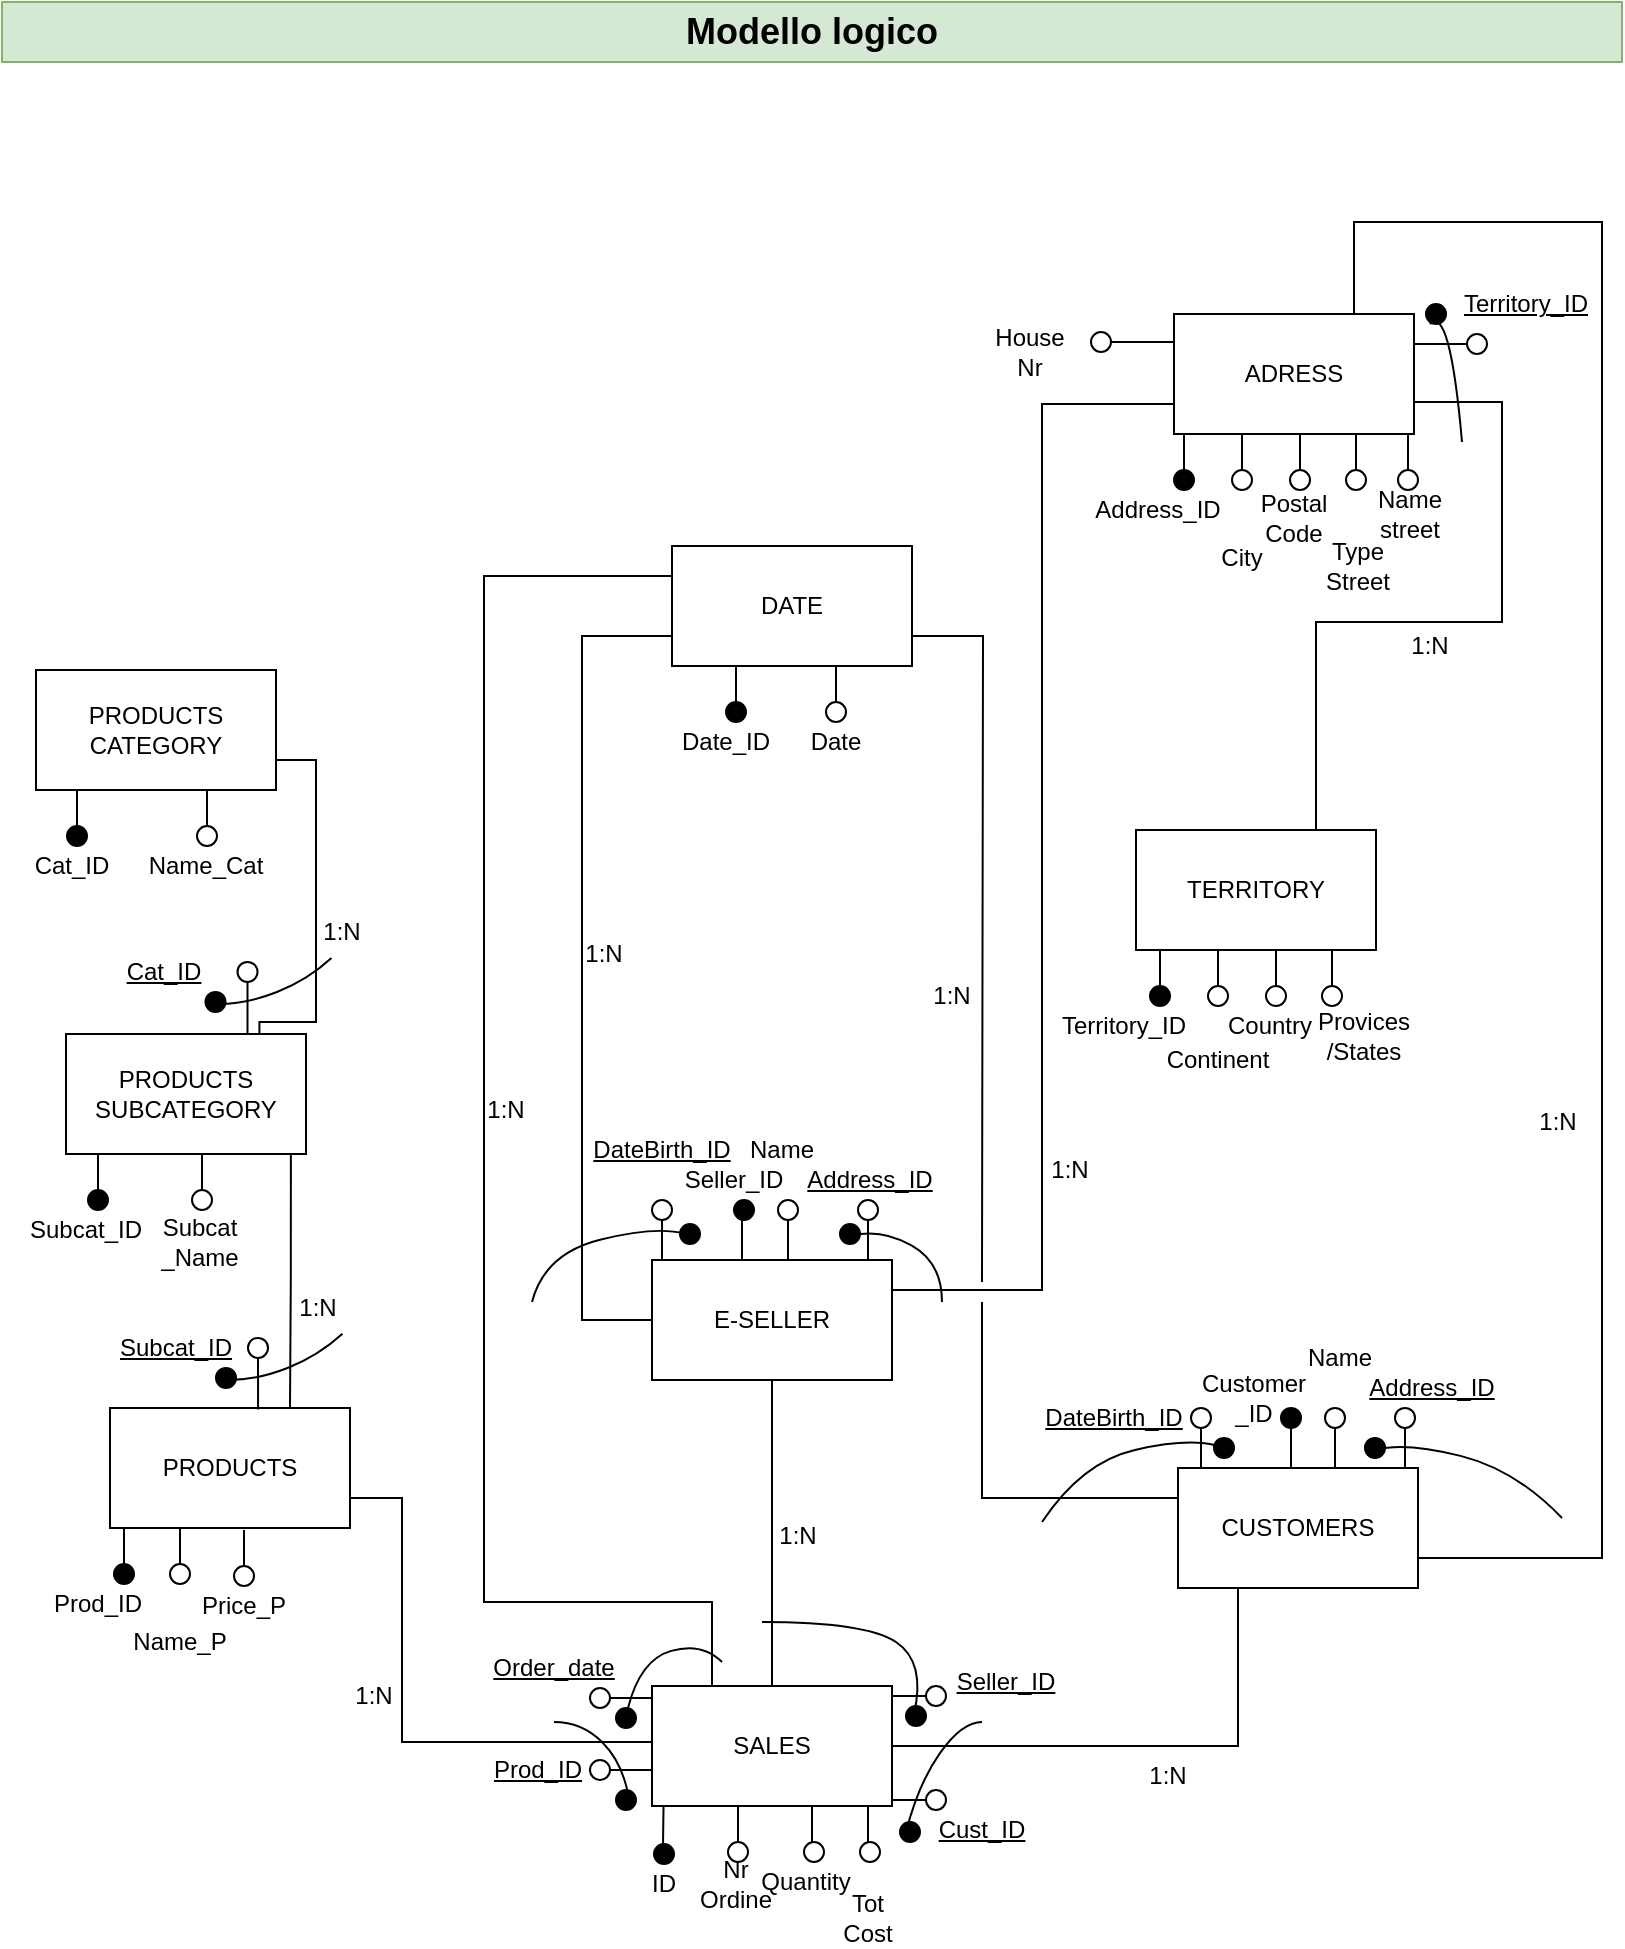 <mxfile version="21.6.8" type="device">
  <diagram name="Page-1" id="2kmT9g5XK88WKTkvEGKb">
    <mxGraphModel dx="1036" dy="622" grid="1" gridSize="10" guides="1" tooltips="1" connect="1" arrows="1" fold="1" page="1" pageScale="1" pageWidth="827" pageHeight="1169" math="0" shadow="0">
      <root>
        <mxCell id="0" />
        <mxCell id="1" parent="0" />
        <mxCell id="qDBTKURm3CJqdhIfWEns-1" value="Modello logico" style="text;html=1;strokeColor=#82b366;fillColor=#d5e8d4;align=center;verticalAlign=middle;whiteSpace=wrap;rounded=0;fontSize=18;fontStyle=1" parent="1" vertex="1">
          <mxGeometry x="10" y="10" width="810" height="30" as="geometry" />
        </mxCell>
        <mxCell id="qDBTKURm3CJqdhIfWEns-2" style="edgeStyle=orthogonalEdgeStyle;rounded=0;orthogonalLoop=1;jettySize=auto;html=1;exitX=1;exitY=0.75;exitDx=0;exitDy=0;entryX=0;entryY=0.5;entryDx=0;entryDy=0;endArrow=none;endFill=0;" parent="1" source="qDBTKURm3CJqdhIfWEns-3" target="qDBTKURm3CJqdhIfWEns-18" edge="1">
          <mxGeometry relative="1" as="geometry">
            <mxPoint x="268" y="862" as="sourcePoint" />
            <Array as="points">
              <mxPoint x="210" y="758" />
              <mxPoint x="210" y="880" />
              <mxPoint x="335" y="880" />
            </Array>
          </mxGeometry>
        </mxCell>
        <mxCell id="qDBTKURm3CJqdhIfWEns-3" value="PRODUCTS" style="rounded=0;whiteSpace=wrap;html=1;" parent="1" vertex="1">
          <mxGeometry x="64" y="713" width="120" height="60" as="geometry" />
        </mxCell>
        <mxCell id="qDBTKURm3CJqdhIfWEns-4" style="edgeStyle=orthogonalEdgeStyle;rounded=0;orthogonalLoop=1;jettySize=auto;html=1;exitX=1;exitY=0.75;exitDx=0;exitDy=0;entryX=0.806;entryY=0.012;entryDx=0;entryDy=0;entryPerimeter=0;endArrow=none;endFill=0;" parent="1" source="qDBTKURm3CJqdhIfWEns-5" target="qDBTKURm3CJqdhIfWEns-7" edge="1">
          <mxGeometry relative="1" as="geometry">
            <mxPoint x="203.0" y="486" as="sourcePoint" />
            <Array as="points">
              <mxPoint x="167" y="389" />
              <mxPoint x="167" y="520" />
              <mxPoint x="139" y="520" />
            </Array>
          </mxGeometry>
        </mxCell>
        <mxCell id="qDBTKURm3CJqdhIfWEns-5" value="PRODUCTS CATEGORY" style="rounded=0;whiteSpace=wrap;html=1;" parent="1" vertex="1">
          <mxGeometry x="27" y="344" width="120" height="60" as="geometry" />
        </mxCell>
        <mxCell id="qDBTKURm3CJqdhIfWEns-6" style="edgeStyle=orthogonalEdgeStyle;rounded=0;orthogonalLoop=1;jettySize=auto;html=1;endArrow=none;endFill=0;entryX=0.75;entryY=0;entryDx=0;entryDy=0;exitX=0.937;exitY=0.967;exitDx=0;exitDy=0;exitPerimeter=0;" parent="1" source="qDBTKURm3CJqdhIfWEns-7" target="qDBTKURm3CJqdhIfWEns-3" edge="1">
          <mxGeometry relative="1" as="geometry">
            <mxPoint x="154.0" y="688" as="sourcePoint" />
          </mxGeometry>
        </mxCell>
        <mxCell id="qDBTKURm3CJqdhIfWEns-7" value="PRODUCTS SUBCATEGORY" style="rounded=0;whiteSpace=wrap;html=1;" parent="1" vertex="1">
          <mxGeometry x="42" y="526" width="120" height="60" as="geometry" />
        </mxCell>
        <mxCell id="qDBTKURm3CJqdhIfWEns-8" style="edgeStyle=orthogonalEdgeStyle;rounded=0;orthogonalLoop=1;jettySize=auto;html=1;exitX=0.25;exitY=1;exitDx=0;exitDy=0;entryX=1;entryY=0.5;entryDx=0;entryDy=0;endArrow=none;endFill=0;" parent="1" source="qDBTKURm3CJqdhIfWEns-9" target="qDBTKURm3CJqdhIfWEns-18" edge="1">
          <mxGeometry relative="1" as="geometry">
            <mxPoint x="556.52" y="881.52" as="sourcePoint" />
          </mxGeometry>
        </mxCell>
        <mxCell id="qDBTKURm3CJqdhIfWEns-9" value="CUSTOMERS" style="rounded=0;whiteSpace=wrap;html=1;" parent="1" vertex="1">
          <mxGeometry x="598" y="743" width="120" height="60" as="geometry" />
        </mxCell>
        <mxCell id="qDBTKURm3CJqdhIfWEns-11" value="E-SELLER" style="rounded=0;whiteSpace=wrap;html=1;" parent="1" vertex="1">
          <mxGeometry x="335" y="639" width="120" height="60" as="geometry" />
        </mxCell>
        <mxCell id="qDBTKURm3CJqdhIfWEns-12" style="edgeStyle=orthogonalEdgeStyle;rounded=0;orthogonalLoop=1;jettySize=auto;html=1;endArrow=none;endFill=0;exitX=0;exitY=0.25;exitDx=0;exitDy=0;entryX=0.25;entryY=0;entryDx=0;entryDy=0;" parent="1" source="qDBTKURm3CJqdhIfWEns-13" target="qDBTKURm3CJqdhIfWEns-18" edge="1">
          <mxGeometry relative="1" as="geometry">
            <mxPoint x="250.5" y="629" as="sourcePoint" />
            <mxPoint x="340" y="810" as="targetPoint" />
            <Array as="points">
              <mxPoint x="251" y="297" />
              <mxPoint x="251" y="810" />
              <mxPoint x="365" y="810" />
            </Array>
          </mxGeometry>
        </mxCell>
        <mxCell id="qDBTKURm3CJqdhIfWEns-13" value="DATE" style="rounded=0;whiteSpace=wrap;html=1;" parent="1" vertex="1">
          <mxGeometry x="345" y="282" width="120" height="60" as="geometry" />
        </mxCell>
        <mxCell id="qDBTKURm3CJqdhIfWEns-14" style="edgeStyle=orthogonalEdgeStyle;rounded=0;orthogonalLoop=1;jettySize=auto;html=1;exitX=0.75;exitY=0;exitDx=0;exitDy=0;entryX=1;entryY=0.75;entryDx=0;entryDy=0;endArrow=none;endFill=0;" parent="1" source="qDBTKURm3CJqdhIfWEns-101" target="qDBTKURm3CJqdhIfWEns-9" edge="1">
          <mxGeometry relative="1" as="geometry">
            <Array as="points">
              <mxPoint x="686" y="120" />
              <mxPoint x="810" y="120" />
              <mxPoint x="810" y="788" />
            </Array>
            <mxPoint x="771" y="544" as="sourcePoint" />
          </mxGeometry>
        </mxCell>
        <mxCell id="qDBTKURm3CJqdhIfWEns-15" style="edgeStyle=orthogonalEdgeStyle;rounded=0;orthogonalLoop=1;jettySize=auto;html=1;exitX=0.75;exitY=0;exitDx=0;exitDy=0;entryX=1;entryY=0.75;entryDx=0;entryDy=0;endArrow=none;endFill=0;" parent="1" source="qDBTKURm3CJqdhIfWEns-17" target="qDBTKURm3CJqdhIfWEns-101" edge="1">
          <mxGeometry relative="1" as="geometry">
            <Array as="points">
              <mxPoint x="667" y="320" />
              <mxPoint x="760" y="320" />
              <mxPoint x="760" y="210" />
              <mxPoint x="716" y="210" />
            </Array>
            <mxPoint x="759.5" y="320" as="sourcePoint" />
          </mxGeometry>
        </mxCell>
        <mxCell id="qDBTKURm3CJqdhIfWEns-16" style="edgeStyle=orthogonalEdgeStyle;rounded=0;orthogonalLoop=1;jettySize=auto;html=1;exitX=0;exitY=0.75;exitDx=0;exitDy=0;entryX=1;entryY=0.25;entryDx=0;entryDy=0;endArrow=none;endFill=0;" parent="1" source="qDBTKURm3CJqdhIfWEns-101" target="qDBTKURm3CJqdhIfWEns-11" edge="1">
          <mxGeometry relative="1" as="geometry">
            <mxPoint x="509.5" y="587" as="sourcePoint" />
            <Array as="points">
              <mxPoint x="530" y="211" />
              <mxPoint x="530" y="654" />
            </Array>
          </mxGeometry>
        </mxCell>
        <mxCell id="qDBTKURm3CJqdhIfWEns-17" value="TERRITORY" style="rounded=0;whiteSpace=wrap;html=1;" parent="1" vertex="1">
          <mxGeometry x="577" y="424" width="120" height="60" as="geometry" />
        </mxCell>
        <mxCell id="qDBTKURm3CJqdhIfWEns-18" value="SALES" style="rounded=0;whiteSpace=wrap;html=1;" parent="1" vertex="1">
          <mxGeometry x="335" y="852" width="120" height="60" as="geometry" />
        </mxCell>
        <mxCell id="qDBTKURm3CJqdhIfWEns-23" value="" style="edgeStyle=orthogonalEdgeStyle;rounded=0;orthogonalLoop=1;jettySize=auto;html=1;exitX=0.5;exitY=1;exitDx=0;exitDy=0;endArrow=none;endFill=0;entryX=0.5;entryY=0;entryDx=0;entryDy=0;" parent="1" source="qDBTKURm3CJqdhIfWEns-11" target="qDBTKURm3CJqdhIfWEns-18" edge="1">
          <mxGeometry relative="1" as="geometry">
            <mxPoint x="399" y="722" as="sourcePoint" />
            <mxPoint x="400" y="752" as="targetPoint" />
          </mxGeometry>
        </mxCell>
        <mxCell id="qDBTKURm3CJqdhIfWEns-28" style="edgeStyle=orthogonalEdgeStyle;rounded=0;orthogonalLoop=1;jettySize=auto;html=1;exitX=0.5;exitY=1;exitDx=0;exitDy=0;entryX=0.125;entryY=0.001;entryDx=0;entryDy=0;entryPerimeter=0;endArrow=none;endFill=0;" parent="1" source="qDBTKURm3CJqdhIfWEns-29" edge="1">
          <mxGeometry relative="1" as="geometry">
            <mxPoint x="380" y="639.06" as="targetPoint" />
          </mxGeometry>
        </mxCell>
        <mxCell id="qDBTKURm3CJqdhIfWEns-29" value="" style="ellipse;whiteSpace=wrap;html=1;aspect=fixed;fillColor=#000000;" parent="1" vertex="1">
          <mxGeometry x="376" y="609" width="10" height="10" as="geometry" />
        </mxCell>
        <mxCell id="qDBTKURm3CJqdhIfWEns-30" style="edgeStyle=orthogonalEdgeStyle;rounded=0;orthogonalLoop=1;jettySize=auto;html=1;exitX=0.5;exitY=1;exitDx=0;exitDy=0;entryX=0.125;entryY=0.001;entryDx=0;entryDy=0;entryPerimeter=0;endArrow=none;endFill=0;" parent="1" source="qDBTKURm3CJqdhIfWEns-31" edge="1">
          <mxGeometry relative="1" as="geometry">
            <mxPoint x="403" y="639" as="targetPoint" />
          </mxGeometry>
        </mxCell>
        <mxCell id="qDBTKURm3CJqdhIfWEns-31" value="" style="ellipse;whiteSpace=wrap;html=1;aspect=fixed;" parent="1" vertex="1">
          <mxGeometry x="398" y="609" width="10" height="10" as="geometry" />
        </mxCell>
        <mxCell id="qDBTKURm3CJqdhIfWEns-32" value="Seller_ID" style="text;html=1;strokeColor=none;fillColor=none;align=center;verticalAlign=middle;whiteSpace=wrap;rounded=0;fontStyle=0" parent="1" vertex="1">
          <mxGeometry x="346" y="589" width="60" height="20" as="geometry" />
        </mxCell>
        <mxCell id="qDBTKURm3CJqdhIfWEns-33" value="Name" style="text;html=1;strokeColor=none;fillColor=none;align=center;verticalAlign=middle;whiteSpace=wrap;rounded=0;fontStyle=0" parent="1" vertex="1">
          <mxGeometry x="382" y="574" width="36" height="20" as="geometry" />
        </mxCell>
        <mxCell id="qDBTKURm3CJqdhIfWEns-34" style="edgeStyle=orthogonalEdgeStyle;rounded=0;orthogonalLoop=1;jettySize=auto;html=1;exitX=0.5;exitY=1;exitDx=0;exitDy=0;entryX=0.125;entryY=0.001;entryDx=0;entryDy=0;entryPerimeter=0;endArrow=none;endFill=0;" parent="1" source="qDBTKURm3CJqdhIfWEns-35" edge="1">
          <mxGeometry relative="1" as="geometry">
            <mxPoint x="443" y="639" as="targetPoint" />
          </mxGeometry>
        </mxCell>
        <mxCell id="qDBTKURm3CJqdhIfWEns-35" value="" style="ellipse;whiteSpace=wrap;html=1;aspect=fixed;" parent="1" vertex="1">
          <mxGeometry x="438" y="609" width="10" height="10" as="geometry" />
        </mxCell>
        <mxCell id="qDBTKURm3CJqdhIfWEns-36" value="Address_ID" style="text;html=1;strokeColor=none;fillColor=none;align=center;verticalAlign=middle;whiteSpace=wrap;rounded=0;fontStyle=4" parent="1" vertex="1">
          <mxGeometry x="426" y="589" width="36" height="20" as="geometry" />
        </mxCell>
        <mxCell id="qDBTKURm3CJqdhIfWEns-37" style="edgeStyle=orthogonalEdgeStyle;rounded=0;orthogonalLoop=1;jettySize=auto;html=1;exitX=0.5;exitY=1;exitDx=0;exitDy=0;entryX=0.125;entryY=0.001;entryDx=0;entryDy=0;entryPerimeter=0;endArrow=none;endFill=0;" parent="1" source="qDBTKURm3CJqdhIfWEns-38" edge="1">
          <mxGeometry relative="1" as="geometry">
            <mxPoint x="340" y="639" as="targetPoint" />
          </mxGeometry>
        </mxCell>
        <mxCell id="qDBTKURm3CJqdhIfWEns-38" value="" style="ellipse;whiteSpace=wrap;html=1;aspect=fixed;" parent="1" vertex="1">
          <mxGeometry x="335" y="609" width="10" height="10" as="geometry" />
        </mxCell>
        <mxCell id="qDBTKURm3CJqdhIfWEns-39" value="DateBirth_ID" style="text;html=1;strokeColor=none;fillColor=none;align=center;verticalAlign=middle;whiteSpace=wrap;rounded=0;fontStyle=4" parent="1" vertex="1">
          <mxGeometry x="322" y="574" width="36" height="20" as="geometry" />
        </mxCell>
        <mxCell id="qDBTKURm3CJqdhIfWEns-40" style="edgeStyle=orthogonalEdgeStyle;rounded=0;orthogonalLoop=1;jettySize=auto;html=1;exitX=0.5;exitY=0;exitDx=0;exitDy=0;endArrow=none;endFill=0;" parent="1" source="qDBTKURm3CJqdhIfWEns-41" edge="1">
          <mxGeometry relative="1" as="geometry">
            <mxPoint x="377" y="342" as="targetPoint" />
          </mxGeometry>
        </mxCell>
        <mxCell id="qDBTKURm3CJqdhIfWEns-41" value="" style="ellipse;whiteSpace=wrap;html=1;aspect=fixed;fillColor=#000000;" parent="1" vertex="1">
          <mxGeometry x="372" y="360" width="10" height="10" as="geometry" />
        </mxCell>
        <mxCell id="qDBTKURm3CJqdhIfWEns-42" value="Date_ID" style="text;html=1;strokeColor=none;fillColor=none;align=center;verticalAlign=middle;whiteSpace=wrap;rounded=0;fontStyle=0" parent="1" vertex="1">
          <mxGeometry x="354" y="370" width="36" height="20" as="geometry" />
        </mxCell>
        <mxCell id="qDBTKURm3CJqdhIfWEns-43" style="edgeStyle=orthogonalEdgeStyle;rounded=0;orthogonalLoop=1;jettySize=auto;html=1;exitX=0.5;exitY=0;exitDx=0;exitDy=0;endArrow=none;endFill=0;" parent="1" source="qDBTKURm3CJqdhIfWEns-44" edge="1">
          <mxGeometry relative="1" as="geometry">
            <mxPoint x="427" y="342" as="targetPoint" />
          </mxGeometry>
        </mxCell>
        <mxCell id="qDBTKURm3CJqdhIfWEns-44" value="" style="ellipse;whiteSpace=wrap;html=1;aspect=fixed;fillColor=#FFFFFF;" parent="1" vertex="1">
          <mxGeometry x="422" y="360" width="10" height="10" as="geometry" />
        </mxCell>
        <mxCell id="qDBTKURm3CJqdhIfWEns-45" value="Date" style="text;html=1;strokeColor=none;fillColor=none;align=center;verticalAlign=middle;whiteSpace=wrap;rounded=0;fontStyle=0" parent="1" vertex="1">
          <mxGeometry x="409" y="370" width="36" height="20" as="geometry" />
        </mxCell>
        <mxCell id="qDBTKURm3CJqdhIfWEns-46" style="edgeStyle=orthogonalEdgeStyle;rounded=0;orthogonalLoop=1;jettySize=auto;html=1;exitX=0.5;exitY=0;exitDx=0;exitDy=0;endArrow=none;endFill=0;" parent="1" source="qDBTKURm3CJqdhIfWEns-47" edge="1">
          <mxGeometry relative="1" as="geometry">
            <mxPoint x="71" y="773" as="targetPoint" />
          </mxGeometry>
        </mxCell>
        <mxCell id="qDBTKURm3CJqdhIfWEns-47" value="" style="ellipse;whiteSpace=wrap;html=1;aspect=fixed;fillColor=#000000;" parent="1" vertex="1">
          <mxGeometry x="66" y="791" width="10" height="10" as="geometry" />
        </mxCell>
        <mxCell id="qDBTKURm3CJqdhIfWEns-48" value="Prod_ID" style="text;html=1;strokeColor=none;fillColor=none;align=center;verticalAlign=middle;whiteSpace=wrap;rounded=0;fontStyle=0" parent="1" vertex="1">
          <mxGeometry x="40" y="801" width="36" height="20" as="geometry" />
        </mxCell>
        <mxCell id="qDBTKURm3CJqdhIfWEns-49" style="edgeStyle=orthogonalEdgeStyle;rounded=0;orthogonalLoop=1;jettySize=auto;html=1;exitX=0.5;exitY=0;exitDx=0;exitDy=0;endArrow=none;endFill=0;" parent="1" source="qDBTKURm3CJqdhIfWEns-50" edge="1">
          <mxGeometry relative="1" as="geometry">
            <mxPoint x="99" y="773" as="targetPoint" />
          </mxGeometry>
        </mxCell>
        <mxCell id="qDBTKURm3CJqdhIfWEns-50" value="" style="ellipse;whiteSpace=wrap;html=1;aspect=fixed;fillColor=#FFFFFF;" parent="1" vertex="1">
          <mxGeometry x="94" y="791" width="10" height="10" as="geometry" />
        </mxCell>
        <mxCell id="qDBTKURm3CJqdhIfWEns-51" value="Name_P" style="text;html=1;strokeColor=none;fillColor=none;align=center;verticalAlign=middle;whiteSpace=wrap;rounded=0;fontStyle=0" parent="1" vertex="1">
          <mxGeometry x="81" y="820" width="36" height="20" as="geometry" />
        </mxCell>
        <mxCell id="qDBTKURm3CJqdhIfWEns-52" style="edgeStyle=orthogonalEdgeStyle;rounded=0;orthogonalLoop=1;jettySize=auto;html=1;exitX=0.5;exitY=0;exitDx=0;exitDy=0;endArrow=none;endFill=0;" parent="1" source="qDBTKURm3CJqdhIfWEns-53" edge="1">
          <mxGeometry relative="1" as="geometry">
            <mxPoint x="131" y="774" as="targetPoint" />
          </mxGeometry>
        </mxCell>
        <mxCell id="qDBTKURm3CJqdhIfWEns-53" value="" style="ellipse;whiteSpace=wrap;html=1;aspect=fixed;fillColor=#FFFFFF;" parent="1" vertex="1">
          <mxGeometry x="126" y="792" width="10" height="10" as="geometry" />
        </mxCell>
        <mxCell id="qDBTKURm3CJqdhIfWEns-54" value="Price_P" style="text;html=1;strokeColor=none;fillColor=none;align=center;verticalAlign=middle;whiteSpace=wrap;rounded=0;fontStyle=0" parent="1" vertex="1">
          <mxGeometry x="113" y="802" width="36" height="20" as="geometry" />
        </mxCell>
        <mxCell id="qDBTKURm3CJqdhIfWEns-55" style="edgeStyle=orthogonalEdgeStyle;rounded=0;orthogonalLoop=1;jettySize=auto;html=1;exitX=0.5;exitY=0;exitDx=0;exitDy=0;endArrow=none;endFill=0;" parent="1" source="qDBTKURm3CJqdhIfWEns-56" edge="1">
          <mxGeometry relative="1" as="geometry">
            <mxPoint x="58" y="586" as="targetPoint" />
          </mxGeometry>
        </mxCell>
        <mxCell id="qDBTKURm3CJqdhIfWEns-56" value="" style="ellipse;whiteSpace=wrap;html=1;aspect=fixed;fillColor=#000000;" parent="1" vertex="1">
          <mxGeometry x="53" y="604" width="10" height="10" as="geometry" />
        </mxCell>
        <mxCell id="qDBTKURm3CJqdhIfWEns-57" value="Subcat_ID" style="text;html=1;strokeColor=none;fillColor=none;align=center;verticalAlign=middle;whiteSpace=wrap;rounded=0;fontStyle=0" parent="1" vertex="1">
          <mxGeometry x="34" y="614" width="36" height="20" as="geometry" />
        </mxCell>
        <mxCell id="qDBTKURm3CJqdhIfWEns-58" style="edgeStyle=orthogonalEdgeStyle;rounded=0;orthogonalLoop=1;jettySize=auto;html=1;exitX=0.5;exitY=0;exitDx=0;exitDy=0;endArrow=none;endFill=0;" parent="1" source="qDBTKURm3CJqdhIfWEns-59" edge="1">
          <mxGeometry relative="1" as="geometry">
            <mxPoint x="110" y="586" as="targetPoint" />
          </mxGeometry>
        </mxCell>
        <mxCell id="qDBTKURm3CJqdhIfWEns-59" value="" style="ellipse;whiteSpace=wrap;html=1;aspect=fixed;fillColor=#FFFFFF;" parent="1" vertex="1">
          <mxGeometry x="105" y="604" width="10" height="10" as="geometry" />
        </mxCell>
        <mxCell id="qDBTKURm3CJqdhIfWEns-60" value="Subcat&lt;br&gt;_Name" style="text;html=1;strokeColor=none;fillColor=none;align=center;verticalAlign=middle;whiteSpace=wrap;rounded=0;fontStyle=0" parent="1" vertex="1">
          <mxGeometry x="91" y="620" width="36" height="20" as="geometry" />
        </mxCell>
        <mxCell id="qDBTKURm3CJqdhIfWEns-61" style="edgeStyle=orthogonalEdgeStyle;rounded=0;orthogonalLoop=1;jettySize=auto;html=1;exitX=0.5;exitY=1;exitDx=0;exitDy=0;endArrow=none;endFill=0;entryX=0.617;entryY=0.012;entryDx=0;entryDy=0;entryPerimeter=0;" parent="1" source="qDBTKURm3CJqdhIfWEns-62" target="qDBTKURm3CJqdhIfWEns-3" edge="1">
          <mxGeometry relative="1" as="geometry">
            <mxPoint x="138" y="710" as="targetPoint" />
          </mxGeometry>
        </mxCell>
        <mxCell id="qDBTKURm3CJqdhIfWEns-62" value="" style="ellipse;whiteSpace=wrap;html=1;aspect=fixed;fillColor=#FFFFFF;" parent="1" vertex="1">
          <mxGeometry x="133" y="677.94" width="10" height="10" as="geometry" />
        </mxCell>
        <mxCell id="qDBTKURm3CJqdhIfWEns-63" value="Subcat_ID" style="text;html=1;strokeColor=none;fillColor=none;align=center;verticalAlign=middle;whiteSpace=wrap;rounded=0;fontStyle=4" parent="1" vertex="1">
          <mxGeometry x="78.5" y="672.94" width="36" height="20" as="geometry" />
        </mxCell>
        <mxCell id="qDBTKURm3CJqdhIfWEns-64" style="edgeStyle=orthogonalEdgeStyle;rounded=0;orthogonalLoop=1;jettySize=auto;html=1;exitX=0.5;exitY=1;exitDx=0;exitDy=0;entryX=0.125;entryY=0.001;entryDx=0;entryDy=0;entryPerimeter=0;endArrow=none;endFill=0;" parent="1" source="qDBTKURm3CJqdhIfWEns-65" edge="1">
          <mxGeometry relative="1" as="geometry">
            <mxPoint x="654.5" y="743" as="targetPoint" />
          </mxGeometry>
        </mxCell>
        <mxCell id="qDBTKURm3CJqdhIfWEns-65" value="" style="ellipse;whiteSpace=wrap;html=1;aspect=fixed;fillColor=#000000;" parent="1" vertex="1">
          <mxGeometry x="649.5" y="712.94" width="10" height="10" as="geometry" />
        </mxCell>
        <mxCell id="qDBTKURm3CJqdhIfWEns-66" style="edgeStyle=orthogonalEdgeStyle;rounded=0;orthogonalLoop=1;jettySize=auto;html=1;exitX=0.5;exitY=1;exitDx=0;exitDy=0;entryX=0.125;entryY=0.001;entryDx=0;entryDy=0;entryPerimeter=0;endArrow=none;endFill=0;" parent="1" source="qDBTKURm3CJqdhIfWEns-67" edge="1">
          <mxGeometry relative="1" as="geometry">
            <mxPoint x="676.5" y="742.94" as="targetPoint" />
          </mxGeometry>
        </mxCell>
        <mxCell id="qDBTKURm3CJqdhIfWEns-67" value="" style="ellipse;whiteSpace=wrap;html=1;aspect=fixed;" parent="1" vertex="1">
          <mxGeometry x="671.5" y="712.94" width="10" height="10" as="geometry" />
        </mxCell>
        <mxCell id="qDBTKURm3CJqdhIfWEns-68" value="Customer&lt;br&gt;_ID" style="text;html=1;strokeColor=none;fillColor=none;align=center;verticalAlign=middle;whiteSpace=wrap;rounded=0;fontStyle=0" parent="1" vertex="1">
          <mxGeometry x="605.5" y="698" width="60" height="20" as="geometry" />
        </mxCell>
        <mxCell id="qDBTKURm3CJqdhIfWEns-69" value="Name" style="text;html=1;strokeColor=none;fillColor=none;align=center;verticalAlign=middle;whiteSpace=wrap;rounded=0;fontStyle=0" parent="1" vertex="1">
          <mxGeometry x="661" y="677.94" width="36" height="20" as="geometry" />
        </mxCell>
        <mxCell id="qDBTKURm3CJqdhIfWEns-70" style="edgeStyle=orthogonalEdgeStyle;rounded=0;orthogonalLoop=1;jettySize=auto;html=1;exitX=0.5;exitY=1;exitDx=0;exitDy=0;entryX=0.125;entryY=0.001;entryDx=0;entryDy=0;entryPerimeter=0;endArrow=none;endFill=0;" parent="1" source="qDBTKURm3CJqdhIfWEns-71" edge="1">
          <mxGeometry relative="1" as="geometry">
            <mxPoint x="609.5" y="742.94" as="targetPoint" />
          </mxGeometry>
        </mxCell>
        <mxCell id="qDBTKURm3CJqdhIfWEns-71" value="" style="ellipse;whiteSpace=wrap;html=1;aspect=fixed;" parent="1" vertex="1">
          <mxGeometry x="604.5" y="712.94" width="10" height="10" as="geometry" />
        </mxCell>
        <mxCell id="qDBTKURm3CJqdhIfWEns-72" value="Address_ID" style="text;html=1;strokeColor=none;fillColor=none;align=center;verticalAlign=middle;whiteSpace=wrap;rounded=0;fontStyle=4" parent="1" vertex="1">
          <mxGeometry x="706.5" y="692.94" width="36" height="20" as="geometry" />
        </mxCell>
        <mxCell id="qDBTKURm3CJqdhIfWEns-73" style="edgeStyle=orthogonalEdgeStyle;rounded=0;orthogonalLoop=1;jettySize=auto;html=1;exitX=0.5;exitY=1;exitDx=0;exitDy=0;entryX=0.125;entryY=0.001;entryDx=0;entryDy=0;entryPerimeter=0;endArrow=none;endFill=0;" parent="1" source="qDBTKURm3CJqdhIfWEns-74" edge="1">
          <mxGeometry relative="1" as="geometry">
            <mxPoint x="711.5" y="742.94" as="targetPoint" />
          </mxGeometry>
        </mxCell>
        <mxCell id="qDBTKURm3CJqdhIfWEns-74" value="" style="ellipse;whiteSpace=wrap;html=1;aspect=fixed;" parent="1" vertex="1">
          <mxGeometry x="706.5" y="712.94" width="10" height="10" as="geometry" />
        </mxCell>
        <mxCell id="qDBTKURm3CJqdhIfWEns-75" value="DateBirth_ID" style="text;html=1;strokeColor=none;fillColor=none;align=center;verticalAlign=middle;whiteSpace=wrap;rounded=0;fontStyle=4" parent="1" vertex="1">
          <mxGeometry x="548" y="707.94" width="36" height="20" as="geometry" />
        </mxCell>
        <mxCell id="qDBTKURm3CJqdhIfWEns-76" style="edgeStyle=orthogonalEdgeStyle;rounded=0;orthogonalLoop=1;jettySize=auto;html=1;exitX=0.5;exitY=0;exitDx=0;exitDy=0;endArrow=none;endFill=0;" parent="1" source="qDBTKURm3CJqdhIfWEns-77" edge="1">
          <mxGeometry relative="1" as="geometry">
            <mxPoint x="47.5" y="404" as="targetPoint" />
          </mxGeometry>
        </mxCell>
        <mxCell id="qDBTKURm3CJqdhIfWEns-77" value="" style="ellipse;whiteSpace=wrap;html=1;aspect=fixed;fillColor=#000000;" parent="1" vertex="1">
          <mxGeometry x="42.5" y="422" width="10" height="10" as="geometry" />
        </mxCell>
        <mxCell id="qDBTKURm3CJqdhIfWEns-78" value="Cat_ID" style="text;html=1;strokeColor=none;fillColor=none;align=center;verticalAlign=middle;whiteSpace=wrap;rounded=0;fontStyle=0" parent="1" vertex="1">
          <mxGeometry x="26.5" y="432" width="36" height="20" as="geometry" />
        </mxCell>
        <mxCell id="qDBTKURm3CJqdhIfWEns-79" style="edgeStyle=orthogonalEdgeStyle;rounded=0;orthogonalLoop=1;jettySize=auto;html=1;exitX=0.5;exitY=0;exitDx=0;exitDy=0;endArrow=none;endFill=0;" parent="1" source="qDBTKURm3CJqdhIfWEns-80" edge="1">
          <mxGeometry relative="1" as="geometry">
            <mxPoint x="112.5" y="404" as="targetPoint" />
          </mxGeometry>
        </mxCell>
        <mxCell id="qDBTKURm3CJqdhIfWEns-80" value="" style="ellipse;whiteSpace=wrap;html=1;aspect=fixed;fillColor=#FFFFFF;" parent="1" vertex="1">
          <mxGeometry x="107.5" y="422" width="10" height="10" as="geometry" />
        </mxCell>
        <mxCell id="qDBTKURm3CJqdhIfWEns-81" value="Name_Cat" style="text;html=1;strokeColor=none;fillColor=none;align=center;verticalAlign=middle;whiteSpace=wrap;rounded=0;fontStyle=0" parent="1" vertex="1">
          <mxGeometry x="94" y="432" width="36" height="20" as="geometry" />
        </mxCell>
        <mxCell id="qDBTKURm3CJqdhIfWEns-88" style="edgeStyle=orthogonalEdgeStyle;rounded=0;orthogonalLoop=1;jettySize=auto;html=1;exitX=0.5;exitY=0;exitDx=0;exitDy=0;endArrow=none;endFill=0;" parent="1" source="qDBTKURm3CJqdhIfWEns-89" edge="1">
          <mxGeometry relative="1" as="geometry">
            <mxPoint x="589" y="484" as="targetPoint" />
          </mxGeometry>
        </mxCell>
        <mxCell id="qDBTKURm3CJqdhIfWEns-89" value="" style="ellipse;whiteSpace=wrap;html=1;aspect=fixed;fillColor=#000000;" parent="1" vertex="1">
          <mxGeometry x="584" y="502" width="10" height="10" as="geometry" />
        </mxCell>
        <mxCell id="qDBTKURm3CJqdhIfWEns-90" value="Territory_ID" style="text;html=1;strokeColor=none;fillColor=none;align=center;verticalAlign=middle;whiteSpace=wrap;rounded=0;fontStyle=0" parent="1" vertex="1">
          <mxGeometry x="553" y="512" width="36" height="20" as="geometry" />
        </mxCell>
        <mxCell id="qDBTKURm3CJqdhIfWEns-91" style="edgeStyle=orthogonalEdgeStyle;rounded=0;orthogonalLoop=1;jettySize=auto;html=1;exitX=0.5;exitY=0;exitDx=0;exitDy=0;endArrow=none;endFill=0;" parent="1" source="qDBTKURm3CJqdhIfWEns-92" edge="1">
          <mxGeometry relative="1" as="geometry">
            <mxPoint x="618" y="484" as="targetPoint" />
          </mxGeometry>
        </mxCell>
        <mxCell id="qDBTKURm3CJqdhIfWEns-92" value="" style="ellipse;whiteSpace=wrap;html=1;aspect=fixed;fillColor=#FFFFFF;" parent="1" vertex="1">
          <mxGeometry x="613" y="502" width="10" height="10" as="geometry" />
        </mxCell>
        <mxCell id="qDBTKURm3CJqdhIfWEns-93" value="Continent" style="text;html=1;strokeColor=none;fillColor=none;align=center;verticalAlign=middle;whiteSpace=wrap;rounded=0;fontStyle=0" parent="1" vertex="1">
          <mxGeometry x="600" y="529" width="36" height="20" as="geometry" />
        </mxCell>
        <mxCell id="qDBTKURm3CJqdhIfWEns-94" style="edgeStyle=orthogonalEdgeStyle;rounded=0;orthogonalLoop=1;jettySize=auto;html=1;exitX=0.5;exitY=0;exitDx=0;exitDy=0;endArrow=none;endFill=0;" parent="1" source="qDBTKURm3CJqdhIfWEns-95" edge="1">
          <mxGeometry relative="1" as="geometry">
            <mxPoint x="647" y="484" as="targetPoint" />
          </mxGeometry>
        </mxCell>
        <mxCell id="qDBTKURm3CJqdhIfWEns-95" value="" style="ellipse;whiteSpace=wrap;html=1;aspect=fixed;fillColor=#FFFFFF;" parent="1" vertex="1">
          <mxGeometry x="642" y="502" width="10" height="10" as="geometry" />
        </mxCell>
        <mxCell id="qDBTKURm3CJqdhIfWEns-96" value="Country" style="text;html=1;strokeColor=none;fillColor=none;align=center;verticalAlign=middle;whiteSpace=wrap;rounded=0;fontStyle=0" parent="1" vertex="1">
          <mxGeometry x="626" y="512" width="36" height="20" as="geometry" />
        </mxCell>
        <mxCell id="qDBTKURm3CJqdhIfWEns-97" style="edgeStyle=orthogonalEdgeStyle;rounded=0;orthogonalLoop=1;jettySize=auto;html=1;exitX=0.5;exitY=0;exitDx=0;exitDy=0;endArrow=none;endFill=0;" parent="1" source="qDBTKURm3CJqdhIfWEns-98" edge="1">
          <mxGeometry relative="1" as="geometry">
            <mxPoint x="675" y="484" as="targetPoint" />
          </mxGeometry>
        </mxCell>
        <mxCell id="qDBTKURm3CJqdhIfWEns-98" value="" style="ellipse;whiteSpace=wrap;html=1;aspect=fixed;fillColor=#FFFFFF;" parent="1" vertex="1">
          <mxGeometry x="670" y="502" width="10" height="10" as="geometry" />
        </mxCell>
        <mxCell id="qDBTKURm3CJqdhIfWEns-99" value="Provices&lt;br&gt;/States" style="text;html=1;strokeColor=none;fillColor=none;align=center;verticalAlign=middle;whiteSpace=wrap;rounded=0;fontStyle=0" parent="1" vertex="1">
          <mxGeometry x="673" y="517" width="36" height="20" as="geometry" />
        </mxCell>
        <mxCell id="qDBTKURm3CJqdhIfWEns-100" style="edgeStyle=orthogonalEdgeStyle;rounded=0;orthogonalLoop=1;jettySize=auto;html=1;exitX=1;exitY=0.25;exitDx=0;exitDy=0;entryX=1;entryY=0.5;entryDx=0;entryDy=0;endArrow=none;endFill=0;" parent="1" source="qDBTKURm3CJqdhIfWEns-101" target="qDBTKURm3CJqdhIfWEns-121" edge="1">
          <mxGeometry relative="1" as="geometry">
            <mxPoint x="522.5" y="182" as="sourcePoint" />
          </mxGeometry>
        </mxCell>
        <mxCell id="qDBTKURm3CJqdhIfWEns-101" value="ADRESS" style="rounded=0;whiteSpace=wrap;html=1;" parent="1" vertex="1">
          <mxGeometry x="596" y="166" width="120" height="60" as="geometry" />
        </mxCell>
        <mxCell id="qDBTKURm3CJqdhIfWEns-102" style="edgeStyle=orthogonalEdgeStyle;rounded=0;orthogonalLoop=1;jettySize=auto;html=1;exitX=0.5;exitY=0;exitDx=0;exitDy=0;endArrow=none;endFill=0;" parent="1" source="qDBTKURm3CJqdhIfWEns-103" edge="1">
          <mxGeometry relative="1" as="geometry">
            <mxPoint x="601" y="226" as="targetPoint" />
          </mxGeometry>
        </mxCell>
        <mxCell id="qDBTKURm3CJqdhIfWEns-103" value="" style="ellipse;whiteSpace=wrap;html=1;aspect=fixed;fillColor=#000000;" parent="1" vertex="1">
          <mxGeometry x="596" y="244" width="10" height="10" as="geometry" />
        </mxCell>
        <mxCell id="qDBTKURm3CJqdhIfWEns-104" value="Territory_ID" style="text;html=1;strokeColor=none;fillColor=none;align=center;verticalAlign=middle;whiteSpace=wrap;rounded=0;fontStyle=4" parent="1" vertex="1">
          <mxGeometry x="754" y="151" width="36" height="20" as="geometry" />
        </mxCell>
        <mxCell id="qDBTKURm3CJqdhIfWEns-105" style="edgeStyle=orthogonalEdgeStyle;rounded=0;orthogonalLoop=1;jettySize=auto;html=1;exitX=0.5;exitY=0;exitDx=0;exitDy=0;endArrow=none;endFill=0;" parent="1" source="qDBTKURm3CJqdhIfWEns-106" edge="1">
          <mxGeometry relative="1" as="geometry">
            <mxPoint x="630" y="226" as="targetPoint" />
          </mxGeometry>
        </mxCell>
        <mxCell id="qDBTKURm3CJqdhIfWEns-106" value="" style="ellipse;whiteSpace=wrap;html=1;aspect=fixed;fillColor=#FFFFFF;" parent="1" vertex="1">
          <mxGeometry x="625" y="244" width="10" height="10" as="geometry" />
        </mxCell>
        <mxCell id="qDBTKURm3CJqdhIfWEns-107" style="edgeStyle=orthogonalEdgeStyle;rounded=0;orthogonalLoop=1;jettySize=auto;html=1;exitX=0.5;exitY=0;exitDx=0;exitDy=0;endArrow=none;endFill=0;" parent="1" source="qDBTKURm3CJqdhIfWEns-108" edge="1">
          <mxGeometry relative="1" as="geometry">
            <mxPoint x="659" y="226" as="targetPoint" />
          </mxGeometry>
        </mxCell>
        <mxCell id="qDBTKURm3CJqdhIfWEns-108" value="" style="ellipse;whiteSpace=wrap;html=1;aspect=fixed;fillColor=#FFFFFF;" parent="1" vertex="1">
          <mxGeometry x="654" y="244" width="10" height="10" as="geometry" />
        </mxCell>
        <mxCell id="qDBTKURm3CJqdhIfWEns-109" value="Postal&lt;br&gt;Code" style="text;html=1;strokeColor=none;fillColor=none;align=center;verticalAlign=middle;whiteSpace=wrap;rounded=0;fontStyle=0" parent="1" vertex="1">
          <mxGeometry x="638" y="258" width="36" height="20" as="geometry" />
        </mxCell>
        <mxCell id="qDBTKURm3CJqdhIfWEns-110" style="edgeStyle=orthogonalEdgeStyle;rounded=0;orthogonalLoop=1;jettySize=auto;html=1;exitX=0.5;exitY=0;exitDx=0;exitDy=0;endArrow=none;endFill=0;" parent="1" source="qDBTKURm3CJqdhIfWEns-111" edge="1">
          <mxGeometry relative="1" as="geometry">
            <mxPoint x="687" y="226" as="targetPoint" />
          </mxGeometry>
        </mxCell>
        <mxCell id="qDBTKURm3CJqdhIfWEns-111" value="" style="ellipse;whiteSpace=wrap;html=1;aspect=fixed;fillColor=#FFFFFF;" parent="1" vertex="1">
          <mxGeometry x="682" y="244" width="10" height="10" as="geometry" />
        </mxCell>
        <mxCell id="qDBTKURm3CJqdhIfWEns-112" value="Type&lt;br&gt;Street" style="text;html=1;strokeColor=none;fillColor=none;align=center;verticalAlign=middle;whiteSpace=wrap;rounded=0;fontStyle=0" parent="1" vertex="1">
          <mxGeometry x="670" y="282" width="36" height="20" as="geometry" />
        </mxCell>
        <mxCell id="qDBTKURm3CJqdhIfWEns-113" value="Address_ID" style="text;html=1;strokeColor=none;fillColor=none;align=center;verticalAlign=middle;whiteSpace=wrap;rounded=0;fontStyle=0" parent="1" vertex="1">
          <mxGeometry x="570" y="254" width="36" height="20" as="geometry" />
        </mxCell>
        <mxCell id="qDBTKURm3CJqdhIfWEns-114" style="edgeStyle=orthogonalEdgeStyle;rounded=0;orthogonalLoop=1;jettySize=auto;html=1;exitX=0.5;exitY=0;exitDx=0;exitDy=0;endArrow=none;endFill=0;" parent="1" source="qDBTKURm3CJqdhIfWEns-115" edge="1">
          <mxGeometry relative="1" as="geometry">
            <mxPoint x="713" y="226" as="targetPoint" />
          </mxGeometry>
        </mxCell>
        <mxCell id="qDBTKURm3CJqdhIfWEns-115" value="" style="ellipse;whiteSpace=wrap;html=1;aspect=fixed;fillColor=#FFFFFF;" parent="1" vertex="1">
          <mxGeometry x="708" y="244" width="10" height="10" as="geometry" />
        </mxCell>
        <mxCell id="qDBTKURm3CJqdhIfWEns-116" value="Name&lt;br&gt;street" style="text;html=1;strokeColor=none;fillColor=none;align=center;verticalAlign=middle;whiteSpace=wrap;rounded=0;fontStyle=0" parent="1" vertex="1">
          <mxGeometry x="696" y="256" width="36" height="20" as="geometry" />
        </mxCell>
        <mxCell id="qDBTKURm3CJqdhIfWEns-117" value="City" style="text;html=1;strokeColor=none;fillColor=none;align=center;verticalAlign=middle;whiteSpace=wrap;rounded=0;fontStyle=0" parent="1" vertex="1">
          <mxGeometry x="612" y="278" width="36" height="20" as="geometry" />
        </mxCell>
        <mxCell id="qDBTKURm3CJqdhIfWEns-118" style="edgeStyle=orthogonalEdgeStyle;rounded=0;orthogonalLoop=1;jettySize=auto;html=1;exitX=1;exitY=0.5;exitDx=0;exitDy=0;endArrow=none;endFill=0;entryX=0;entryY=0.75;entryDx=0;entryDy=0;" parent="1" source="qDBTKURm3CJqdhIfWEns-119" edge="1">
          <mxGeometry relative="1" as="geometry">
            <mxPoint x="596" y="180" as="targetPoint" />
          </mxGeometry>
        </mxCell>
        <mxCell id="qDBTKURm3CJqdhIfWEns-119" value="" style="ellipse;whiteSpace=wrap;html=1;aspect=fixed;fillColor=#FFFFFF;" parent="1" vertex="1">
          <mxGeometry x="554.5" y="175" width="10" height="10" as="geometry" />
        </mxCell>
        <mxCell id="qDBTKURm3CJqdhIfWEns-120" value="House&lt;br&gt;Nr" style="text;html=1;strokeColor=none;fillColor=none;align=center;verticalAlign=middle;whiteSpace=wrap;rounded=0;fontStyle=0" parent="1" vertex="1">
          <mxGeometry x="505.5" y="175" width="36" height="20" as="geometry" />
        </mxCell>
        <mxCell id="qDBTKURm3CJqdhIfWEns-121" value="" style="ellipse;whiteSpace=wrap;html=1;aspect=fixed;fillColor=#FFFFFF;" parent="1" vertex="1">
          <mxGeometry x="742.5" y="176" width="10" height="10" as="geometry" />
        </mxCell>
        <mxCell id="qDBTKURm3CJqdhIfWEns-122" style="edgeStyle=orthogonalEdgeStyle;rounded=0;orthogonalLoop=1;jettySize=auto;html=1;exitX=0.5;exitY=0;exitDx=0;exitDy=0;endArrow=none;endFill=0;" parent="1" source="qDBTKURm3CJqdhIfWEns-123" edge="1">
          <mxGeometry relative="1" as="geometry">
            <mxPoint x="378" y="912" as="targetPoint" />
          </mxGeometry>
        </mxCell>
        <mxCell id="qDBTKURm3CJqdhIfWEns-123" value="" style="ellipse;whiteSpace=wrap;html=1;aspect=fixed;fillColor=#FFFFFF;" parent="1" vertex="1">
          <mxGeometry x="373" y="930" width="10" height="10" as="geometry" />
        </mxCell>
        <mxCell id="qDBTKURm3CJqdhIfWEns-124" value="Nr&lt;br&gt;Ordine" style="text;html=1;strokeColor=none;fillColor=none;align=center;verticalAlign=middle;whiteSpace=wrap;rounded=0;fontStyle=0" parent="1" vertex="1">
          <mxGeometry x="359" y="941" width="36" height="20" as="geometry" />
        </mxCell>
        <mxCell id="qDBTKURm3CJqdhIfWEns-127" value="Prod_ID" style="text;html=1;strokeColor=none;fillColor=none;align=center;verticalAlign=middle;whiteSpace=wrap;rounded=0;fontStyle=4" parent="1" vertex="1">
          <mxGeometry x="260" y="884" width="36" height="20" as="geometry" />
        </mxCell>
        <mxCell id="qDBTKURm3CJqdhIfWEns-128" style="edgeStyle=orthogonalEdgeStyle;rounded=0;orthogonalLoop=1;jettySize=auto;html=1;exitX=0.5;exitY=0;exitDx=0;exitDy=0;endArrow=none;endFill=0;" parent="1" source="qDBTKURm3CJqdhIfWEns-129" edge="1">
          <mxGeometry relative="1" as="geometry">
            <mxPoint x="415" y="912" as="targetPoint" />
          </mxGeometry>
        </mxCell>
        <mxCell id="qDBTKURm3CJqdhIfWEns-129" value="" style="ellipse;whiteSpace=wrap;html=1;aspect=fixed;fillColor=#FFFFFF;" parent="1" vertex="1">
          <mxGeometry x="411" y="930" width="10" height="10" as="geometry" />
        </mxCell>
        <mxCell id="qDBTKURm3CJqdhIfWEns-130" value="Quantity" style="text;html=1;strokeColor=none;fillColor=none;align=center;verticalAlign=middle;whiteSpace=wrap;rounded=0;fontStyle=0" parent="1" vertex="1">
          <mxGeometry x="394" y="940" width="36" height="20" as="geometry" />
        </mxCell>
        <mxCell id="qDBTKURm3CJqdhIfWEns-131" style="edgeStyle=orthogonalEdgeStyle;rounded=0;orthogonalLoop=1;jettySize=auto;html=1;exitX=0.5;exitY=0;exitDx=0;exitDy=0;endArrow=none;endFill=0;" parent="1" source="qDBTKURm3CJqdhIfWEns-132" edge="1">
          <mxGeometry relative="1" as="geometry">
            <mxPoint x="443" y="912" as="targetPoint" />
          </mxGeometry>
        </mxCell>
        <mxCell id="qDBTKURm3CJqdhIfWEns-132" value="" style="ellipse;whiteSpace=wrap;html=1;aspect=fixed;fillColor=#FFFFFF;" parent="1" vertex="1">
          <mxGeometry x="439" y="930" width="10" height="10" as="geometry" />
        </mxCell>
        <mxCell id="qDBTKURm3CJqdhIfWEns-133" value="Tot&lt;br&gt;Cost" style="text;html=1;strokeColor=none;fillColor=none;align=center;verticalAlign=middle;whiteSpace=wrap;rounded=0;fontStyle=0" parent="1" vertex="1">
          <mxGeometry x="425" y="958" width="36" height="20" as="geometry" />
        </mxCell>
        <mxCell id="qDBTKURm3CJqdhIfWEns-136" value="Cust_ID" style="text;html=1;strokeColor=none;fillColor=none;align=center;verticalAlign=middle;whiteSpace=wrap;rounded=0;fontStyle=4" parent="1" vertex="1">
          <mxGeometry x="482" y="914" width="36" height="20" as="geometry" />
        </mxCell>
        <mxCell id="qDBTKURm3CJqdhIfWEns-137" style="edgeStyle=orthogonalEdgeStyle;rounded=0;orthogonalLoop=1;jettySize=auto;html=1;exitX=1;exitY=0.5;exitDx=0;exitDy=0;entryX=0;entryY=0.5;entryDx=0;entryDy=0;endArrow=none;endFill=0;" parent="1" target="qDBTKURm3CJqdhIfWEns-139" edge="1">
          <mxGeometry relative="1" as="geometry">
            <mxPoint x="455" y="909" as="sourcePoint" />
          </mxGeometry>
        </mxCell>
        <mxCell id="qDBTKURm3CJqdhIfWEns-139" value="" style="ellipse;whiteSpace=wrap;html=1;aspect=fixed;fillColor=#FFFFFF;" parent="1" vertex="1">
          <mxGeometry x="472" y="904" width="10" height="10" as="geometry" />
        </mxCell>
        <mxCell id="qDBTKURm3CJqdhIfWEns-144" value="" style="edgeStyle=orthogonalEdgeStyle;rounded=0;orthogonalLoop=1;jettySize=auto;html=1;exitX=0;exitY=0.5;exitDx=0;exitDy=0;entryX=0;entryY=0.75;entryDx=0;entryDy=0;endArrow=none;endFill=0;" parent="1" source="qDBTKURm3CJqdhIfWEns-11" target="qDBTKURm3CJqdhIfWEns-13" edge="1">
          <mxGeometry relative="1" as="geometry">
            <mxPoint x="428" y="669" as="sourcePoint" />
            <mxPoint x="288.5" y="486" as="targetPoint" />
            <Array as="points">
              <mxPoint x="300" y="669" />
              <mxPoint x="300" y="327" />
            </Array>
          </mxGeometry>
        </mxCell>
        <mxCell id="qDBTKURm3CJqdhIfWEns-156" style="edgeStyle=orthogonalEdgeStyle;rounded=0;orthogonalLoop=1;jettySize=auto;html=1;exitX=0.451;exitY=0.049;exitDx=0;exitDy=0;entryX=0.048;entryY=1.002;entryDx=0;entryDy=0;entryPerimeter=0;endArrow=none;endFill=0;exitPerimeter=0;" parent="1" source="qDBTKURm3CJqdhIfWEns-157" target="qDBTKURm3CJqdhIfWEns-18" edge="1">
          <mxGeometry relative="1" as="geometry" />
        </mxCell>
        <mxCell id="qDBTKURm3CJqdhIfWEns-157" value="" style="ellipse;whiteSpace=wrap;html=1;aspect=fixed;fillColor=#000000;" parent="1" vertex="1">
          <mxGeometry x="336" y="931" width="10" height="10" as="geometry" />
        </mxCell>
        <mxCell id="qDBTKURm3CJqdhIfWEns-158" value="ID" style="text;html=1;strokeColor=none;fillColor=none;align=center;verticalAlign=middle;whiteSpace=wrap;rounded=0;fontStyle=0" parent="1" vertex="1">
          <mxGeometry x="323" y="941" width="36" height="20" as="geometry" />
        </mxCell>
        <mxCell id="qDBTKURm3CJqdhIfWEns-160" value="1:N" style="text;html=1;strokeColor=none;fillColor=none;align=center;verticalAlign=middle;whiteSpace=wrap;rounded=0;" parent="1" vertex="1">
          <mxGeometry x="574.5" y="882" width="36" height="30" as="geometry" />
        </mxCell>
        <mxCell id="qDBTKURm3CJqdhIfWEns-163" value="1:N" style="text;html=1;strokeColor=none;fillColor=none;align=center;verticalAlign=middle;whiteSpace=wrap;rounded=0;" parent="1" vertex="1">
          <mxGeometry x="525.5" y="579" width="36" height="30" as="geometry" />
        </mxCell>
        <mxCell id="qDBTKURm3CJqdhIfWEns-165" value="1:N" style="text;html=1;strokeColor=none;fillColor=none;align=center;verticalAlign=middle;whiteSpace=wrap;rounded=0;" parent="1" vertex="1">
          <mxGeometry x="706" y="317" width="36" height="30" as="geometry" />
        </mxCell>
        <mxCell id="qDBTKURm3CJqdhIfWEns-171" value="1:N" style="text;html=1;strokeColor=none;fillColor=none;align=center;verticalAlign=middle;whiteSpace=wrap;rounded=0;" parent="1" vertex="1">
          <mxGeometry x="293" y="471" width="36" height="30" as="geometry" />
        </mxCell>
        <mxCell id="qDBTKURm3CJqdhIfWEns-175" value="" style="ellipse;whiteSpace=wrap;html=1;aspect=fixed;fillColor=#000000;" parent="1" vertex="1">
          <mxGeometry x="349" y="621" width="10" height="10" as="geometry" />
        </mxCell>
        <mxCell id="qDBTKURm3CJqdhIfWEns-176" value="" style="curved=1;endArrow=none;html=1;rounded=0;endFill=0;" parent="1" edge="1">
          <mxGeometry width="50" height="50" relative="1" as="geometry">
            <mxPoint x="275" y="660" as="sourcePoint" />
            <mxPoint x="351.25" y="625.84" as="targetPoint" />
            <Array as="points">
              <mxPoint x="281.25" y="635.84" />
              <mxPoint x="336.76" y="621.94" />
            </Array>
          </mxGeometry>
        </mxCell>
        <mxCell id="qDBTKURm3CJqdhIfWEns-177" style="edgeStyle=orthogonalEdgeStyle;rounded=0;orthogonalLoop=1;jettySize=auto;html=1;exitX=1;exitY=0.5;exitDx=0;exitDy=0;entryX=0.001;entryY=0.943;entryDx=0;entryDy=0;entryPerimeter=0;endArrow=none;endFill=0;" parent="1" source="qDBTKURm3CJqdhIfWEns-178" edge="1">
          <mxGeometry relative="1" as="geometry">
            <mxPoint x="335" y="894" as="targetPoint" />
          </mxGeometry>
        </mxCell>
        <mxCell id="qDBTKURm3CJqdhIfWEns-178" value="" style="ellipse;whiteSpace=wrap;html=1;aspect=fixed;fillColor=#FFFFFF;fontColor=#FFFFFF;" parent="1" vertex="1">
          <mxGeometry x="304" y="889" width="10" height="10" as="geometry" />
        </mxCell>
        <mxCell id="qDBTKURm3CJqdhIfWEns-179" value="Order_date" style="text;html=1;strokeColor=none;fillColor=none;align=center;verticalAlign=middle;whiteSpace=wrap;rounded=0;fontStyle=4" parent="1" vertex="1">
          <mxGeometry x="268" y="833" width="36" height="20" as="geometry" />
        </mxCell>
        <mxCell id="qDBTKURm3CJqdhIfWEns-180" value="" style="ellipse;whiteSpace=wrap;html=1;aspect=fixed;fillColor=#000000;" parent="1" vertex="1">
          <mxGeometry x="459" y="920" width="10" height="10" as="geometry" />
        </mxCell>
        <mxCell id="qDBTKURm3CJqdhIfWEns-181" value="" style="curved=1;endArrow=none;html=1;rounded=0;endFill=0;" parent="1" edge="1">
          <mxGeometry width="50" height="50" relative="1" as="geometry">
            <mxPoint x="462" y="925" as="sourcePoint" />
            <mxPoint x="500" y="870" as="targetPoint" />
            <Array as="points">
              <mxPoint x="468.13" y="900.9" />
              <mxPoint x="490" y="870" />
            </Array>
          </mxGeometry>
        </mxCell>
        <mxCell id="qDBTKURm3CJqdhIfWEns-182" value="Seller_ID" style="text;html=1;strokeColor=none;fillColor=none;align=center;verticalAlign=middle;whiteSpace=wrap;rounded=0;fontStyle=4" parent="1" vertex="1">
          <mxGeometry x="481.5" y="840" width="60" height="20" as="geometry" />
        </mxCell>
        <mxCell id="qDBTKURm3CJqdhIfWEns-183" style="edgeStyle=orthogonalEdgeStyle;rounded=0;orthogonalLoop=1;jettySize=auto;html=1;exitX=1;exitY=0.5;exitDx=0;exitDy=0;entryX=0;entryY=0.5;entryDx=0;entryDy=0;endArrow=none;endFill=0;" parent="1" target="qDBTKURm3CJqdhIfWEns-184" edge="1">
          <mxGeometry relative="1" as="geometry">
            <mxPoint x="455" y="857" as="sourcePoint" />
          </mxGeometry>
        </mxCell>
        <mxCell id="qDBTKURm3CJqdhIfWEns-184" value="" style="ellipse;whiteSpace=wrap;html=1;aspect=fixed;fillColor=#FFFFFF;" parent="1" vertex="1">
          <mxGeometry x="472" y="852" width="10" height="10" as="geometry" />
        </mxCell>
        <mxCell id="qDBTKURm3CJqdhIfWEns-185" value="1:N" style="text;html=1;strokeColor=none;fillColor=none;align=center;verticalAlign=middle;whiteSpace=wrap;rounded=0;" parent="1" vertex="1">
          <mxGeometry x="390" y="762" width="36" height="30" as="geometry" />
        </mxCell>
        <mxCell id="qDBTKURm3CJqdhIfWEns-186" value="" style="ellipse;whiteSpace=wrap;html=1;aspect=fixed;fillColor=#000000;" parent="1" vertex="1">
          <mxGeometry x="462" y="862" width="10" height="10" as="geometry" />
        </mxCell>
        <mxCell id="qDBTKURm3CJqdhIfWEns-187" value="" style="curved=1;endArrow=none;html=1;rounded=0;endFill=0;" parent="1" edge="1">
          <mxGeometry width="50" height="50" relative="1" as="geometry">
            <mxPoint x="390" y="820" as="sourcePoint" />
            <mxPoint x="466" y="866.0" as="targetPoint" />
            <Array as="points">
              <mxPoint x="442" y="820" />
              <mxPoint x="472" y="840" />
            </Array>
          </mxGeometry>
        </mxCell>
        <mxCell id="qDBTKURm3CJqdhIfWEns-188" value="1:N" style="text;html=1;strokeColor=none;fillColor=none;align=center;verticalAlign=middle;whiteSpace=wrap;rounded=0;" parent="1" vertex="1">
          <mxGeometry x="178" y="842" width="36" height="30" as="geometry" />
        </mxCell>
        <mxCell id="qDBTKURm3CJqdhIfWEns-189" style="edgeStyle=orthogonalEdgeStyle;rounded=0;orthogonalLoop=1;jettySize=auto;html=1;exitX=1;exitY=0.5;exitDx=0;exitDy=0;entryX=0.001;entryY=0.943;entryDx=0;entryDy=0;entryPerimeter=0;endArrow=none;endFill=0;" parent="1" source="qDBTKURm3CJqdhIfWEns-190" edge="1">
          <mxGeometry relative="1" as="geometry">
            <mxPoint x="335" y="858" as="targetPoint" />
          </mxGeometry>
        </mxCell>
        <mxCell id="qDBTKURm3CJqdhIfWEns-190" value="" style="ellipse;whiteSpace=wrap;html=1;aspect=fixed;fillColor=#FFFFFF;fontColor=#FFFFFF;" parent="1" vertex="1">
          <mxGeometry x="304" y="853" width="10" height="10" as="geometry" />
        </mxCell>
        <mxCell id="qDBTKURm3CJqdhIfWEns-191" value="" style="ellipse;whiteSpace=wrap;html=1;aspect=fixed;fillColor=#000000;" parent="1" vertex="1">
          <mxGeometry x="317" y="904" width="10" height="10" as="geometry" />
        </mxCell>
        <mxCell id="qDBTKURm3CJqdhIfWEns-192" value="" style="ellipse;whiteSpace=wrap;html=1;aspect=fixed;fillColor=#000000;" parent="1" vertex="1">
          <mxGeometry x="317" y="863" width="10" height="10" as="geometry" />
        </mxCell>
        <mxCell id="qDBTKURm3CJqdhIfWEns-193" value="" style="curved=1;endArrow=none;html=1;rounded=0;endFill=0;" parent="1" edge="1">
          <mxGeometry width="50" height="50" relative="1" as="geometry">
            <mxPoint x="323" y="863" as="sourcePoint" />
            <mxPoint x="370" y="840" as="targetPoint" />
            <Array as="points">
              <mxPoint x="329.13" y="838.9" />
              <mxPoint x="360" y="830" />
            </Array>
          </mxGeometry>
        </mxCell>
        <mxCell id="qDBTKURm3CJqdhIfWEns-194" value="" style="curved=1;endArrow=none;html=1;rounded=0;endFill=0;" parent="1" edge="1">
          <mxGeometry width="50" height="50" relative="1" as="geometry">
            <mxPoint x="323" y="906" as="sourcePoint" />
            <mxPoint x="286" y="870" as="targetPoint" />
            <Array as="points">
              <mxPoint x="320" y="890" />
              <mxPoint x="300" y="870" />
            </Array>
          </mxGeometry>
        </mxCell>
        <mxCell id="qDBTKURm3CJqdhIfWEns-195" value="1:N" style="text;html=1;strokeColor=none;fillColor=none;align=center;verticalAlign=middle;whiteSpace=wrap;rounded=0;" parent="1" vertex="1">
          <mxGeometry x="244" y="549" width="36" height="30" as="geometry" />
        </mxCell>
        <mxCell id="qDBTKURm3CJqdhIfWEns-196" value="1:N" style="text;html=1;strokeColor=none;fillColor=none;align=center;verticalAlign=middle;whiteSpace=wrap;rounded=0;" parent="1" vertex="1">
          <mxGeometry x="150" y="647.94" width="36" height="30" as="geometry" />
        </mxCell>
        <mxCell id="qDBTKURm3CJqdhIfWEns-197" value="" style="ellipse;whiteSpace=wrap;html=1;aspect=fixed;fillColor=#000000;" parent="1" vertex="1">
          <mxGeometry x="117" y="692.94" width="10" height="10" as="geometry" />
        </mxCell>
        <mxCell id="qDBTKURm3CJqdhIfWEns-198" value="" style="curved=1;endArrow=none;html=1;rounded=0;endFill=0;exitX=0.84;exitY=0.931;exitDx=0;exitDy=0;exitPerimeter=0;" parent="1" source="qDBTKURm3CJqdhIfWEns-196" edge="1">
          <mxGeometry width="50" height="50" relative="1" as="geometry">
            <mxPoint x="178" y="667.0" as="sourcePoint" />
            <mxPoint x="123.5" y="699.0" as="targetPoint" />
            <Array as="points">
              <mxPoint x="168" y="687.0" />
              <mxPoint x="137.5" y="699.0" />
            </Array>
          </mxGeometry>
        </mxCell>
        <mxCell id="qDBTKURm3CJqdhIfWEns-200" value="1:N" style="text;html=1;strokeColor=none;fillColor=none;align=center;verticalAlign=middle;whiteSpace=wrap;rounded=0;" parent="1" vertex="1">
          <mxGeometry x="162" y="460.0" width="36" height="30" as="geometry" />
        </mxCell>
        <mxCell id="qDBTKURm3CJqdhIfWEns-203" value="1:N" style="text;html=1;strokeColor=none;fillColor=none;align=center;verticalAlign=middle;whiteSpace=wrap;rounded=0;" parent="1" vertex="1">
          <mxGeometry x="770" y="555" width="36" height="30" as="geometry" />
        </mxCell>
        <mxCell id="qDBTKURm3CJqdhIfWEns-204" value="" style="ellipse;whiteSpace=wrap;html=1;aspect=fixed;fillColor=#000000;" parent="1" vertex="1">
          <mxGeometry x="722" y="161" width="10" height="10" as="geometry" />
        </mxCell>
        <mxCell id="qDBTKURm3CJqdhIfWEns-205" value="" style="curved=1;endArrow=none;html=1;rounded=0;endFill=0;" parent="1" edge="1">
          <mxGeometry width="50" height="50" relative="1" as="geometry">
            <mxPoint x="790" y="768" as="sourcePoint" />
            <mxPoint x="697" y="733.9" as="targetPoint" />
            <Array as="points">
              <mxPoint x="767" y="743.9" />
              <mxPoint x="711.49" y="730.0" />
            </Array>
          </mxGeometry>
        </mxCell>
        <mxCell id="qDBTKURm3CJqdhIfWEns-206" value="" style="ellipse;whiteSpace=wrap;html=1;aspect=fixed;fillColor=#000000;" parent="1" vertex="1">
          <mxGeometry x="691.5" y="727.94" width="10" height="10" as="geometry" />
        </mxCell>
        <mxCell id="qDBTKURm3CJqdhIfWEns-207" value="" style="curved=1;endArrow=none;html=1;rounded=0;endFill=0;" parent="1" edge="1">
          <mxGeometry width="50" height="50" relative="1" as="geometry">
            <mxPoint x="740" y="230" as="sourcePoint" />
            <mxPoint x="724" y="171" as="targetPoint" />
            <Array as="points">
              <mxPoint x="734" y="161" />
            </Array>
          </mxGeometry>
        </mxCell>
        <mxCell id="qDBTKURm3CJqdhIfWEns-208" value="" style="curved=1;endArrow=none;html=1;rounded=0;endFill=0;" parent="1" edge="1">
          <mxGeometry width="50" height="50" relative="1" as="geometry">
            <mxPoint x="480" y="660" as="sourcePoint" />
            <mxPoint x="434.5" y="626.96" as="targetPoint" />
            <Array as="points">
              <mxPoint x="480" y="640" />
              <mxPoint x="448.99" y="623.06" />
            </Array>
          </mxGeometry>
        </mxCell>
        <mxCell id="qDBTKURm3CJqdhIfWEns-209" value="" style="ellipse;whiteSpace=wrap;html=1;aspect=fixed;fillColor=#000000;" parent="1" vertex="1">
          <mxGeometry x="429" y="621" width="10" height="10" as="geometry" />
        </mxCell>
        <mxCell id="qDBTKURm3CJqdhIfWEns-210" value="" style="curved=1;endArrow=none;html=1;rounded=0;endFill=0;" parent="1" edge="1">
          <mxGeometry width="50" height="50" relative="1" as="geometry">
            <mxPoint x="530" y="770" as="sourcePoint" />
            <mxPoint x="617.5" y="731.84" as="targetPoint" />
            <Array as="points">
              <mxPoint x="550" y="740" />
              <mxPoint x="603.01" y="727.94" />
            </Array>
          </mxGeometry>
        </mxCell>
        <mxCell id="qDBTKURm3CJqdhIfWEns-211" value="" style="ellipse;whiteSpace=wrap;html=1;aspect=fixed;fillColor=#000000;" parent="1" vertex="1">
          <mxGeometry x="616" y="727.94" width="10" height="10" as="geometry" />
        </mxCell>
        <mxCell id="qDBTKURm3CJqdhIfWEns-213" style="edgeStyle=orthogonalEdgeStyle;rounded=0;orthogonalLoop=1;jettySize=auto;html=1;exitX=0;exitY=0.25;exitDx=0;exitDy=0;endArrow=none;endFill=0;" parent="1" edge="1">
          <mxGeometry relative="1" as="geometry">
            <mxPoint x="500" y="660" as="targetPoint" />
            <Array as="points">
              <mxPoint x="500" y="758" />
              <mxPoint x="500" y="660" />
            </Array>
            <mxPoint x="598" y="758" as="sourcePoint" />
          </mxGeometry>
        </mxCell>
        <mxCell id="qDBTKURm3CJqdhIfWEns-214" style="edgeStyle=orthogonalEdgeStyle;rounded=0;orthogonalLoop=1;jettySize=auto;html=1;exitX=1;exitY=0.75;exitDx=0;exitDy=0;endArrow=none;endFill=0;" parent="1" source="qDBTKURm3CJqdhIfWEns-13" edge="1">
          <mxGeometry relative="1" as="geometry">
            <mxPoint x="500" y="650" as="targetPoint" />
            <mxPoint x="501" y="412" as="sourcePoint" />
          </mxGeometry>
        </mxCell>
        <mxCell id="qDBTKURm3CJqdhIfWEns-215" value="1:N" style="text;html=1;strokeColor=none;fillColor=none;align=center;verticalAlign=middle;whiteSpace=wrap;rounded=0;" parent="1" vertex="1">
          <mxGeometry x="467" y="492" width="36" height="30" as="geometry" />
        </mxCell>
        <mxCell id="lQPgLP0EFl-cfVseJnYB-1" style="edgeStyle=orthogonalEdgeStyle;rounded=0;orthogonalLoop=1;jettySize=auto;html=1;exitX=0.5;exitY=1;exitDx=0;exitDy=0;endArrow=none;endFill=0;entryX=0.617;entryY=0.012;entryDx=0;entryDy=0;entryPerimeter=0;" parent="1" source="lQPgLP0EFl-cfVseJnYB-2" edge="1">
          <mxGeometry relative="1" as="geometry">
            <mxPoint x="132.75" y="526" as="targetPoint" />
          </mxGeometry>
        </mxCell>
        <mxCell id="lQPgLP0EFl-cfVseJnYB-2" value="" style="ellipse;whiteSpace=wrap;html=1;aspect=fixed;fillColor=#FFFFFF;" parent="1" vertex="1">
          <mxGeometry x="127.75" y="489.94" width="10" height="10" as="geometry" />
        </mxCell>
        <mxCell id="lQPgLP0EFl-cfVseJnYB-3" value="Cat_ID" style="text;html=1;strokeColor=none;fillColor=none;align=center;verticalAlign=middle;whiteSpace=wrap;rounded=0;fontStyle=4" parent="1" vertex="1">
          <mxGeometry x="73.25" y="484.94" width="36" height="20" as="geometry" />
        </mxCell>
        <mxCell id="lQPgLP0EFl-cfVseJnYB-4" value="" style="ellipse;whiteSpace=wrap;html=1;aspect=fixed;fillColor=#000000;" parent="1" vertex="1">
          <mxGeometry x="111.75" y="504.94" width="10" height="10" as="geometry" />
        </mxCell>
        <mxCell id="lQPgLP0EFl-cfVseJnYB-5" value="" style="curved=1;endArrow=none;html=1;rounded=0;endFill=0;exitX=0.84;exitY=0.931;exitDx=0;exitDy=0;exitPerimeter=0;" parent="1" edge="1">
          <mxGeometry width="50" height="50" relative="1" as="geometry">
            <mxPoint x="174.75" y="488" as="sourcePoint" />
            <mxPoint x="118.25" y="511.0" as="targetPoint" />
            <Array as="points">
              <mxPoint x="162.75" y="499.0" />
              <mxPoint x="132.25" y="511.0" />
            </Array>
          </mxGeometry>
        </mxCell>
      </root>
    </mxGraphModel>
  </diagram>
</mxfile>
